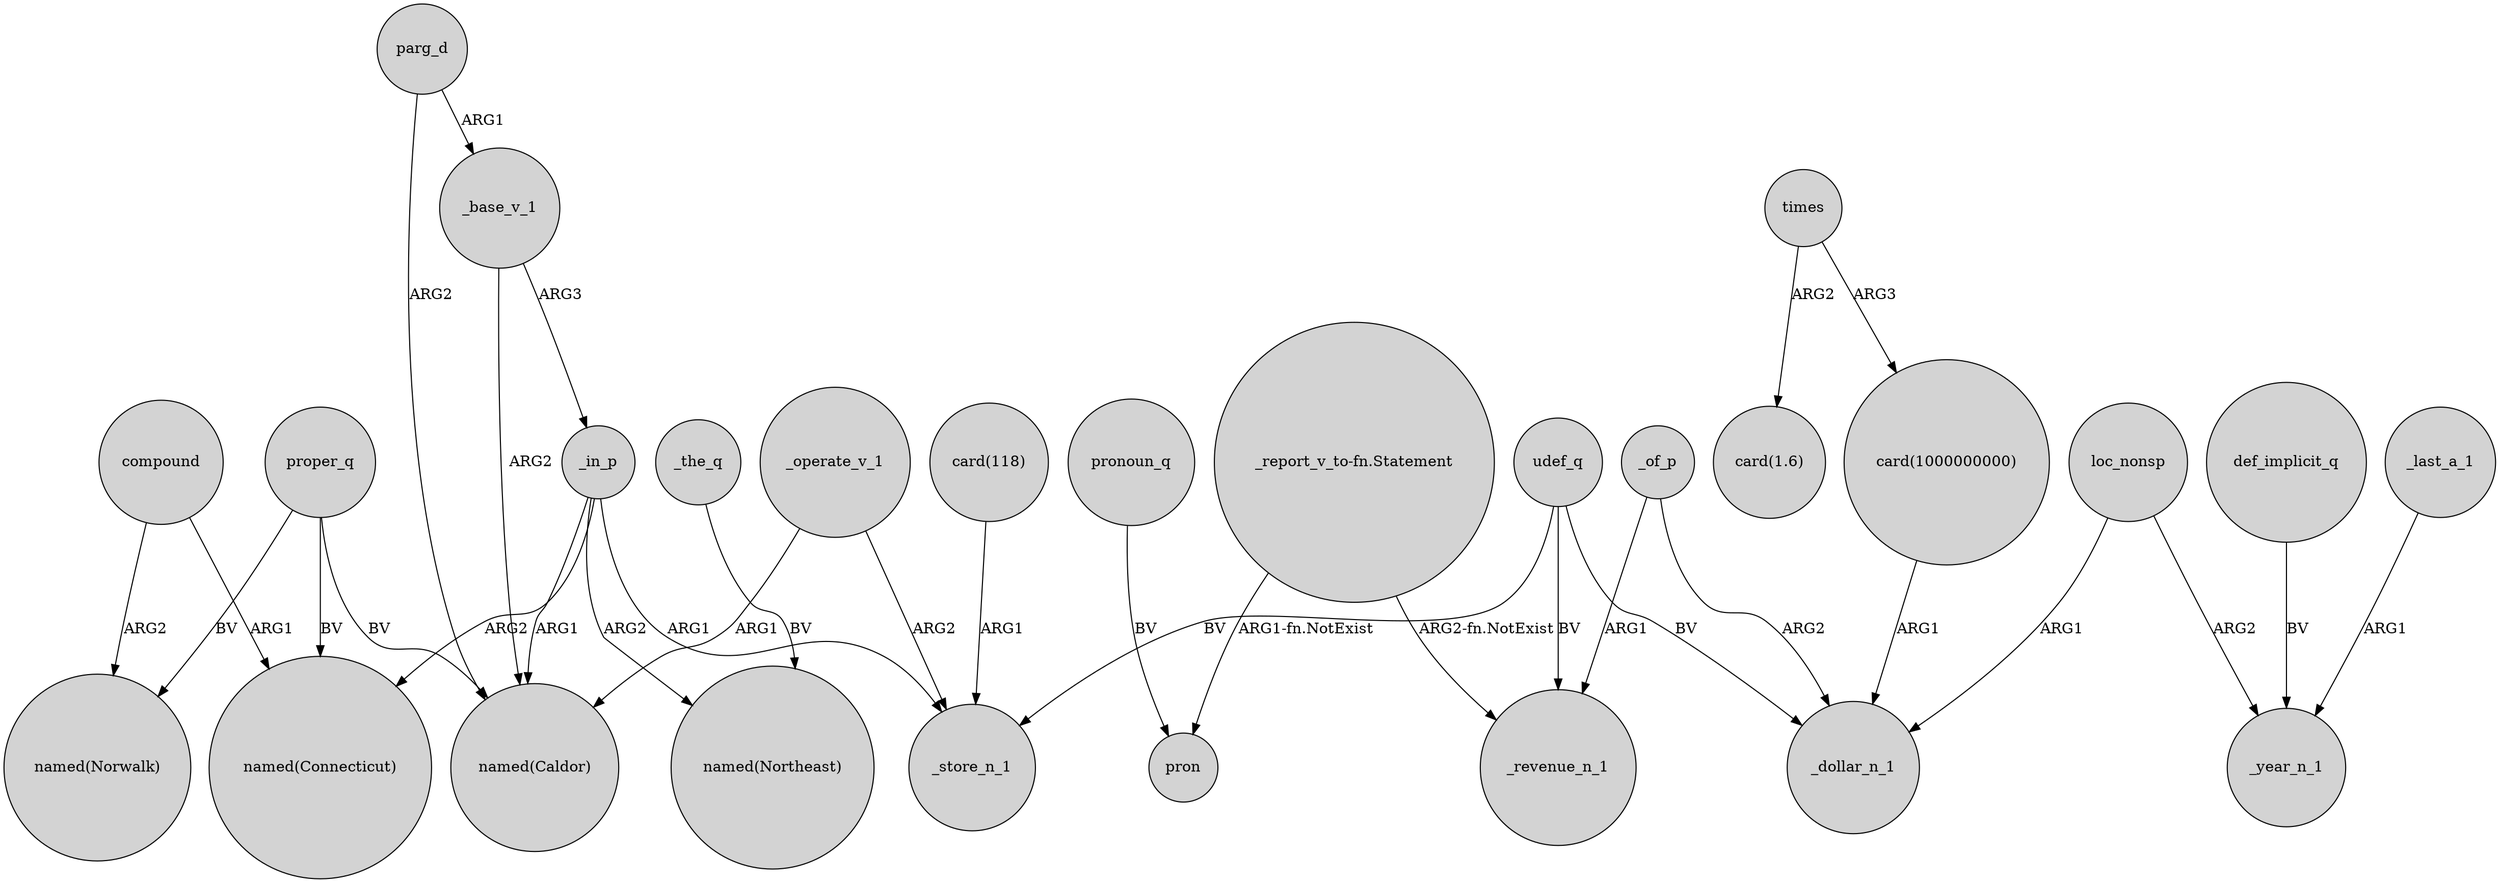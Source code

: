digraph {
	node [shape=circle style=filled]
	proper_q -> "named(Caldor)" [label=BV]
	def_implicit_q -> _year_n_1 [label=BV]
	_operate_v_1 -> _store_n_1 [label=ARG2]
	_operate_v_1 -> "named(Caldor)" [label=ARG1]
	parg_d -> "named(Caldor)" [label=ARG2]
	"_report_v_to-fn.Statement" -> pron [label="ARG1-fn.NotExist"]
	times -> "card(1000000000)" [label=ARG3]
	_in_p -> "named(Northeast)" [label=ARG2]
	pronoun_q -> pron [label=BV]
	udef_q -> _revenue_n_1 [label=BV]
	_in_p -> _store_n_1 [label=ARG1]
	_the_q -> "named(Northeast)" [label=BV]
	times -> "card(1.6)" [label=ARG2]
	proper_q -> "named(Norwalk)" [label=BV]
	_of_p -> _revenue_n_1 [label=ARG1]
	_base_v_1 -> _in_p [label=ARG3]
	loc_nonsp -> _year_n_1 [label=ARG2]
	_last_a_1 -> _year_n_1 [label=ARG1]
	"_report_v_to-fn.Statement" -> _revenue_n_1 [label="ARG2-fn.NotExist"]
	"card(118)" -> _store_n_1 [label=ARG1]
	_in_p -> "named(Connecticut)" [label=ARG2]
	parg_d -> _base_v_1 [label=ARG1]
	_of_p -> _dollar_n_1 [label=ARG2]
	proper_q -> "named(Connecticut)" [label=BV]
	"card(1000000000)" -> _dollar_n_1 [label=ARG1]
	loc_nonsp -> _dollar_n_1 [label=ARG1]
	compound -> "named(Norwalk)" [label=ARG2]
	_base_v_1 -> "named(Caldor)" [label=ARG2]
	udef_q -> _store_n_1 [label=BV]
	udef_q -> _dollar_n_1 [label=BV]
	compound -> "named(Connecticut)" [label=ARG1]
	_in_p -> "named(Caldor)" [label=ARG1]
}
